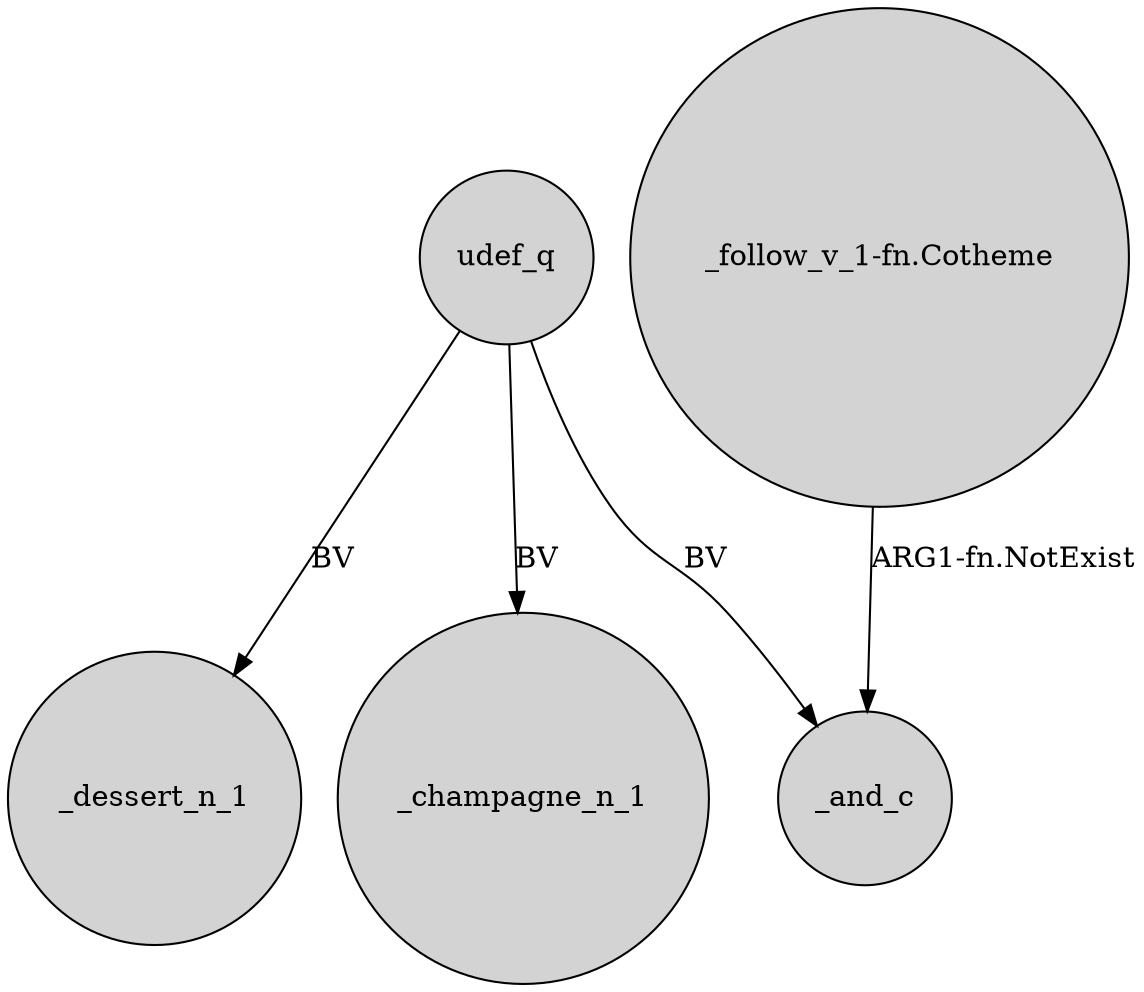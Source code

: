 digraph {
	node [shape=circle style=filled]
	udef_q -> _and_c [label=BV]
	udef_q -> _dessert_n_1 [label=BV]
	udef_q -> _champagne_n_1 [label=BV]
	"_follow_v_1-fn.Cotheme" -> _and_c [label="ARG1-fn.NotExist"]
}
